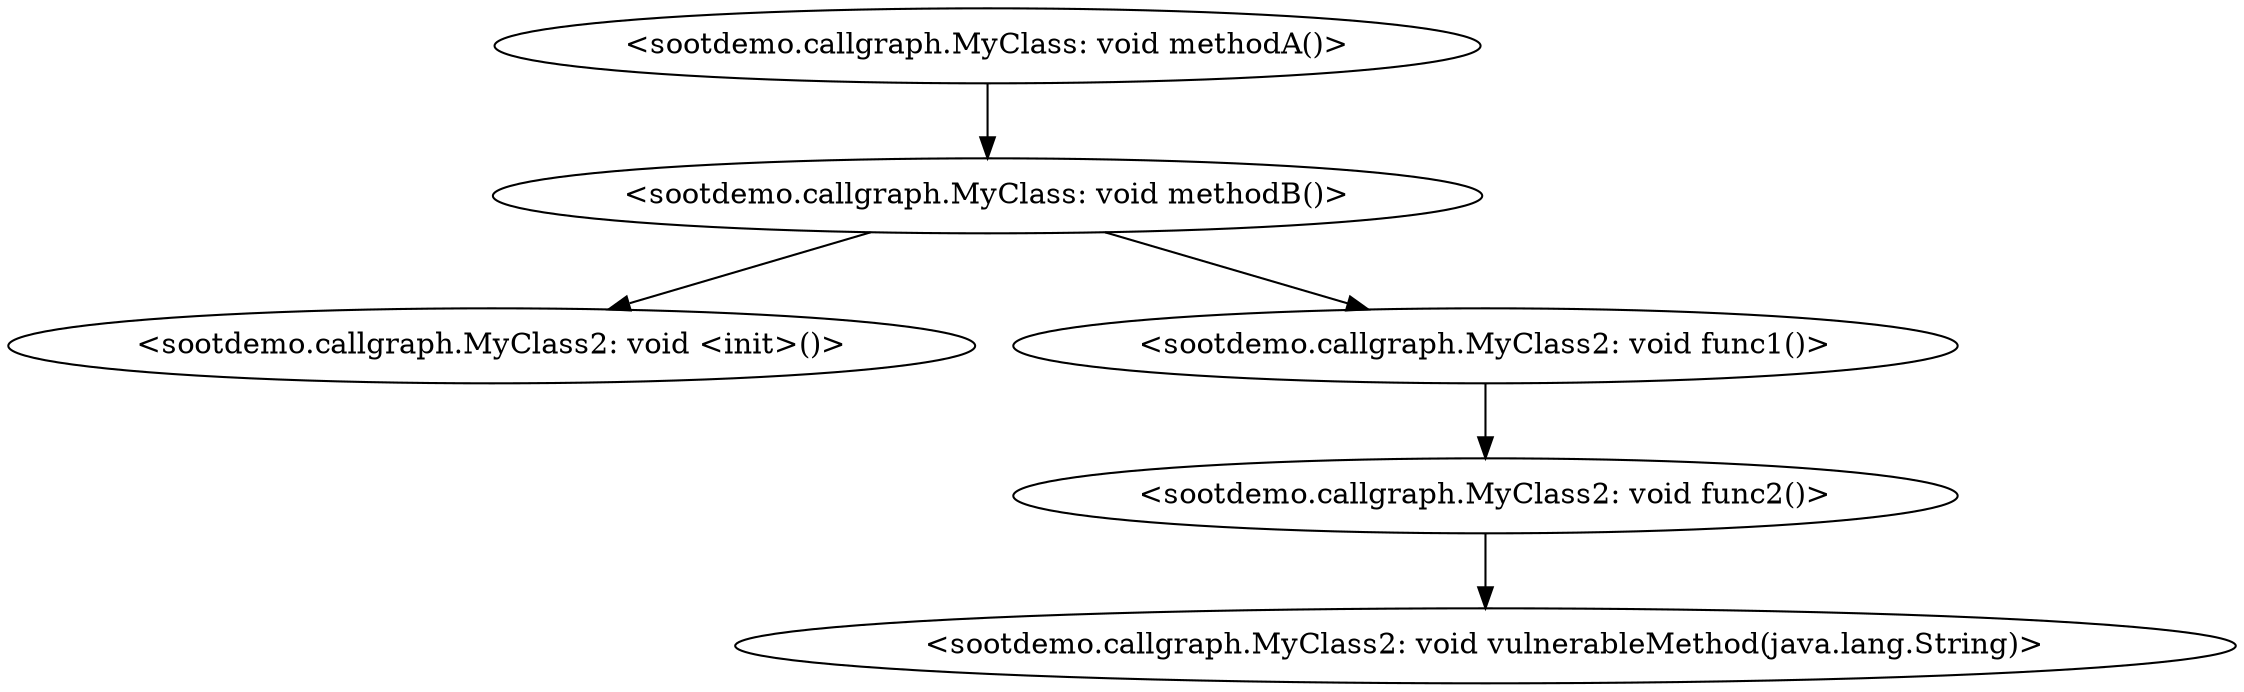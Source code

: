 digraph CallGraph {
"<sootdemo.callgraph.MyClass: void methodA()>" -> "<sootdemo.callgraph.MyClass: void methodB()>";
"<sootdemo.callgraph.MyClass: void methodB()>" -> "<sootdemo.callgraph.MyClass2: void <init>()>";
"<sootdemo.callgraph.MyClass: void methodB()>" -> "<sootdemo.callgraph.MyClass2: void func1()>";
"<sootdemo.callgraph.MyClass2: void func1()>" -> "<sootdemo.callgraph.MyClass2: void func2()>";
"<sootdemo.callgraph.MyClass2: void func2()>" -> "<sootdemo.callgraph.MyClass2: void vulnerableMethod(java.lang.String)>";
}